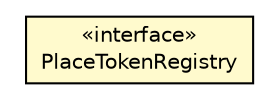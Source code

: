 #!/usr/local/bin/dot
#
# Class diagram 
# Generated by UMLGraph version R5_6-24-gf6e263 (http://www.umlgraph.org/)
#

digraph G {
	edge [fontname="Helvetica",fontsize=10,labelfontname="Helvetica",labelfontsize=10];
	node [fontname="Helvetica",fontsize=10,shape=plaintext];
	nodesep=0.25;
	ranksep=0.5;
	rankdir=LR;
	// com.gwtplatform.mvp.client.proxy.PlaceTokenRegistry
	c287862 [label=<<table title="com.gwtplatform.mvp.client.proxy.PlaceTokenRegistry" border="0" cellborder="1" cellspacing="0" cellpadding="2" port="p" bgcolor="lemonChiffon" href="./PlaceTokenRegistry.html">
		<tr><td><table border="0" cellspacing="0" cellpadding="1">
<tr><td align="center" balign="center"> &#171;interface&#187; </td></tr>
<tr><td align="center" balign="center"> PlaceTokenRegistry </td></tr>
		</table></td></tr>
		</table>>, URL="./PlaceTokenRegistry.html", fontname="Helvetica", fontcolor="black", fontsize=10.0];
}

